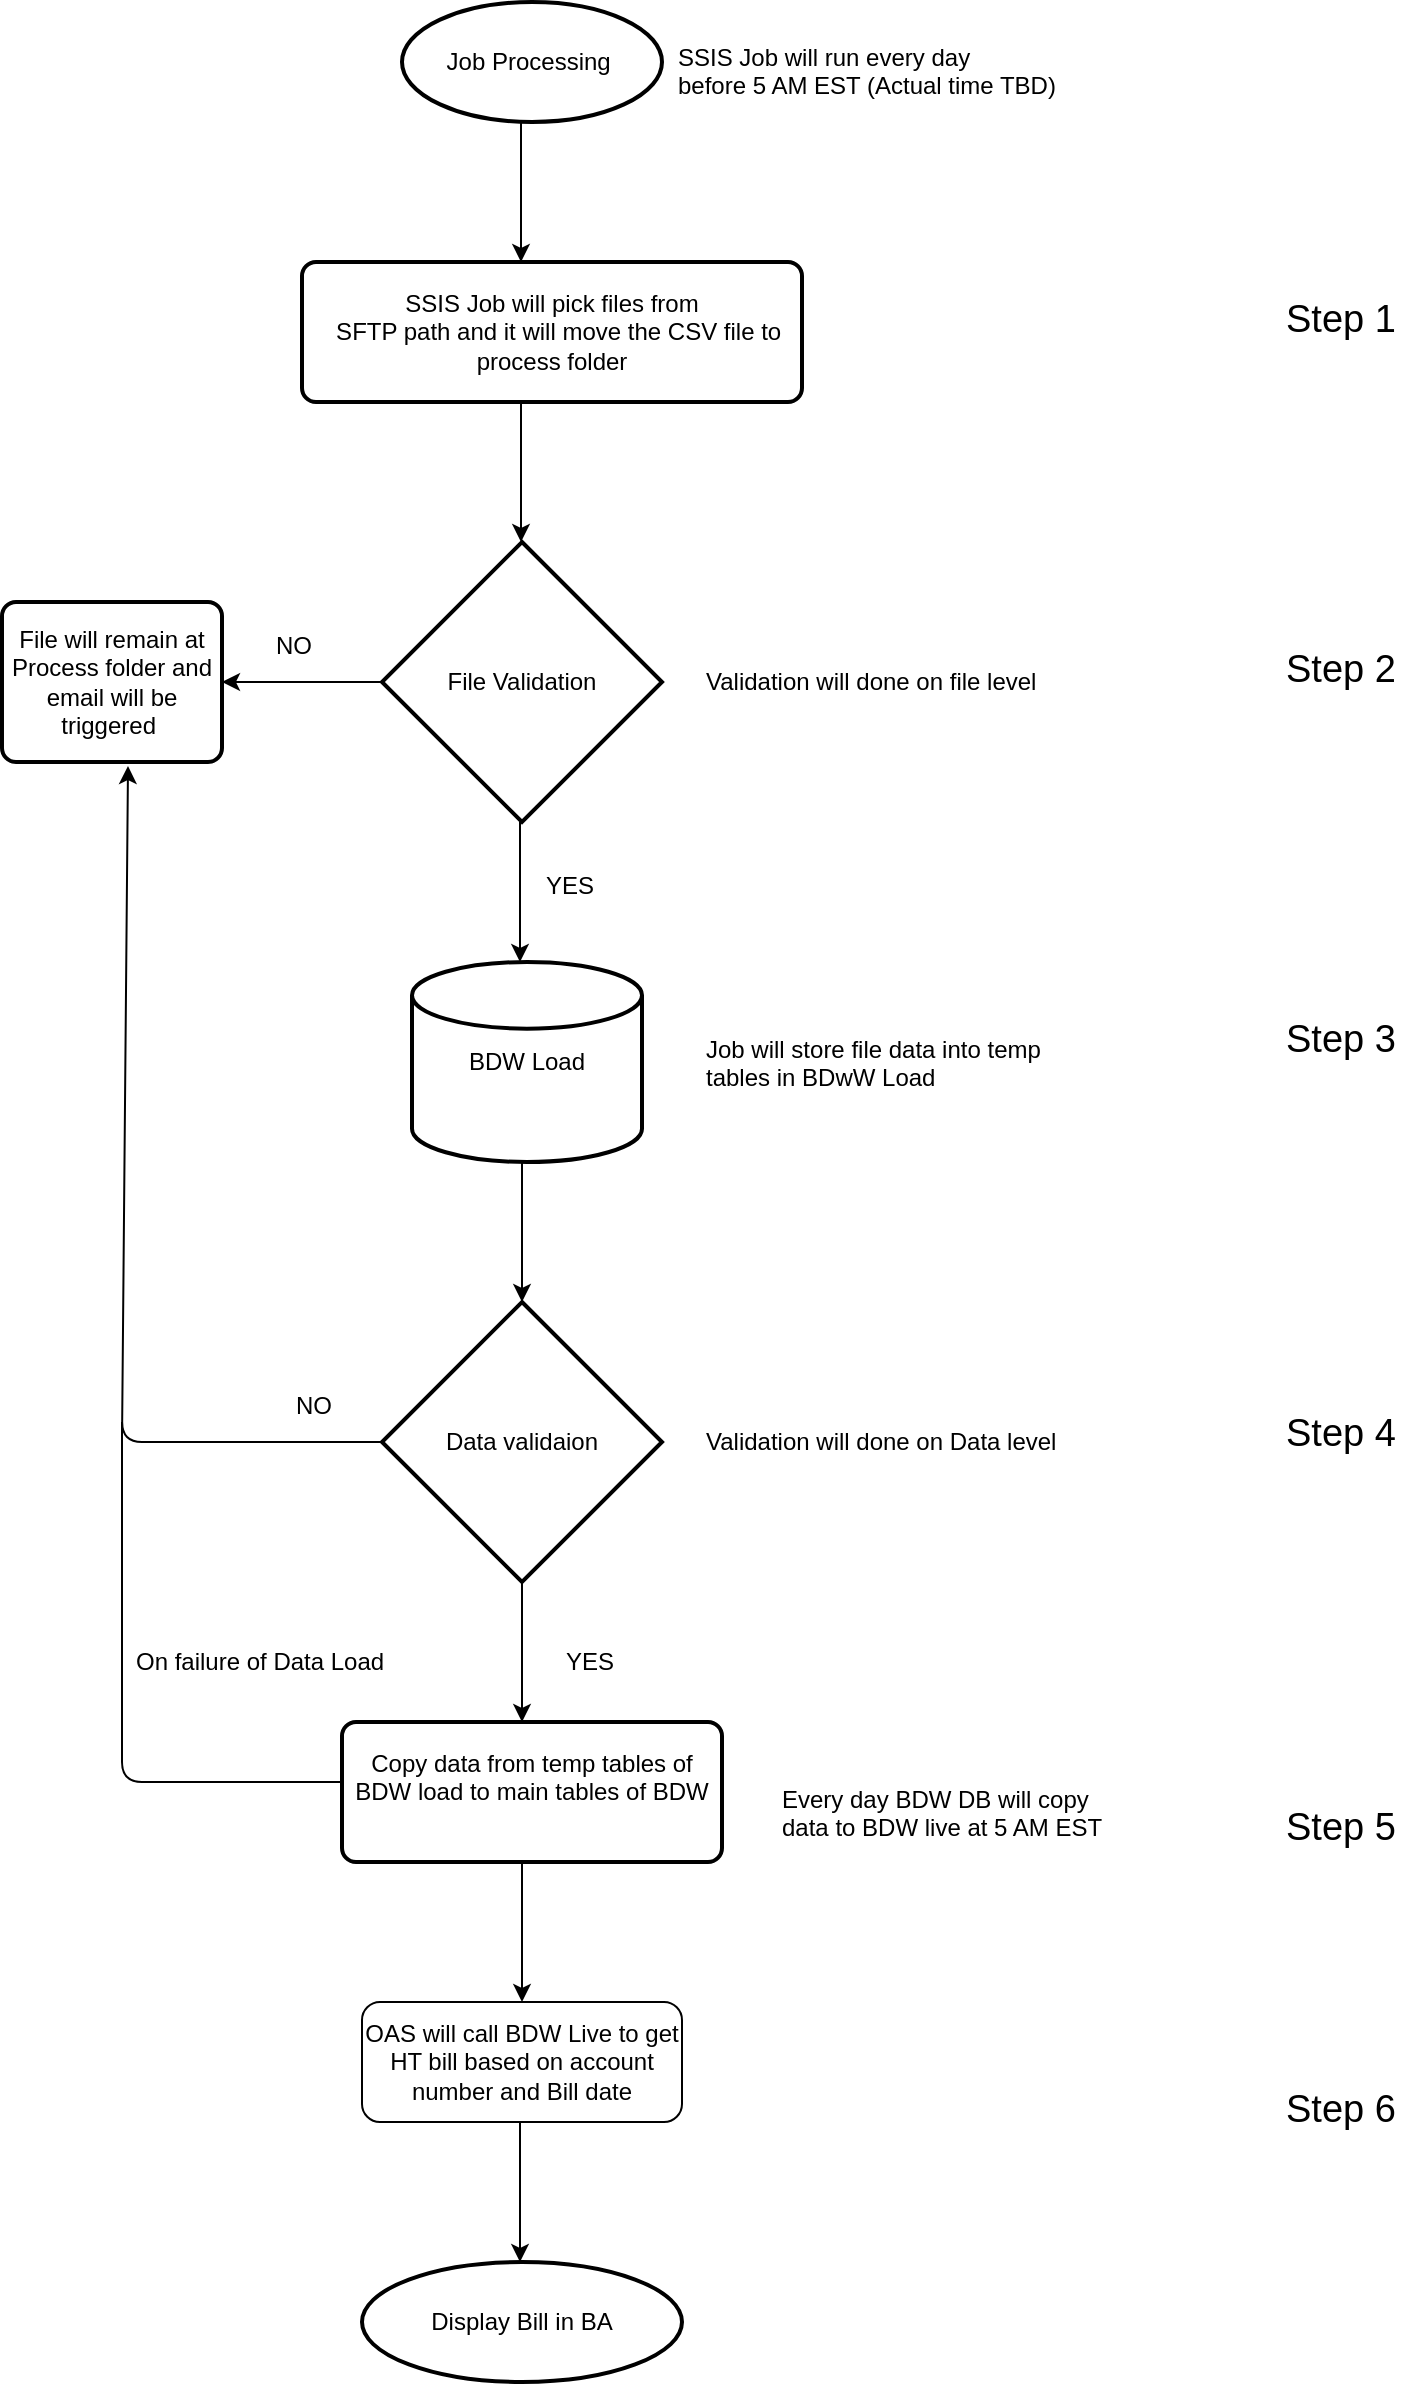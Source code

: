 <mxfile version="10.6.8" type="github"><diagram id="LqjftXRTHe4h_LCBI-lW" name="Page-1"><mxGraphModel dx="840" dy="484" grid="1" gridSize="10" guides="1" tooltips="1" connect="1" arrows="1" fold="1" page="1" pageScale="1" pageWidth="850" pageHeight="1100" math="0" shadow="0"><root><mxCell id="0"/><mxCell id="1" parent="0"/><mxCell id="XbA_hSz7WXMr5apq6XMx-1" value="Job Processing&amp;nbsp;" style="strokeWidth=2;html=1;shape=mxgraph.flowchart.start_1;whiteSpace=wrap;" vertex="1" parent="1"><mxGeometry x="240" y="40" width="130" height="60" as="geometry"/></mxCell><mxCell id="XbA_hSz7WXMr5apq6XMx-2" value="SSIS Job will run every day &lt;br&gt;before 5 AM EST (Actual time TBD)" style="text;html=1;resizable=0;points=[];autosize=1;align=left;verticalAlign=top;spacingTop=-4;" vertex="1" parent="1"><mxGeometry x="376" y="58" width="210" height="30" as="geometry"/></mxCell><mxCell id="XbA_hSz7WXMr5apq6XMx-3" value="" style="endArrow=classic;html=1;" edge="1" parent="1"><mxGeometry width="50" height="50" relative="1" as="geometry"><mxPoint x="299.5" y="100" as="sourcePoint"/><mxPoint x="299.5" y="170" as="targetPoint"/></mxGeometry></mxCell><mxCell id="XbA_hSz7WXMr5apq6XMx-4" value="SSIS Job will pick files from &lt;br&gt;&amp;nbsp; SFTP path and it will move the CSV file to process folder" style="rounded=1;whiteSpace=wrap;html=1;absoluteArcSize=1;arcSize=14;strokeWidth=2;" vertex="1" parent="1"><mxGeometry x="190" y="170" width="250" height="70" as="geometry"/></mxCell><mxCell id="XbA_hSz7WXMr5apq6XMx-5" value="" style="endArrow=classic;html=1;" edge="1" parent="1"><mxGeometry width="50" height="50" relative="1" as="geometry"><mxPoint x="299.5" y="240" as="sourcePoint"/><mxPoint x="299.5" y="310" as="targetPoint"/></mxGeometry></mxCell><mxCell id="XbA_hSz7WXMr5apq6XMx-6" value="File Validation" style="strokeWidth=2;html=1;shape=mxgraph.flowchart.decision;whiteSpace=wrap;" vertex="1" parent="1"><mxGeometry x="230" y="310" width="140" height="140" as="geometry"/></mxCell><mxCell id="XbA_hSz7WXMr5apq6XMx-7" value="" style="endArrow=classic;html=1;" edge="1" parent="1"><mxGeometry width="50" height="50" relative="1" as="geometry"><mxPoint x="299" y="450" as="sourcePoint"/><mxPoint x="299" y="520" as="targetPoint"/></mxGeometry></mxCell><mxCell id="XbA_hSz7WXMr5apq6XMx-8" value="YES" style="text;html=1;resizable=0;points=[];autosize=1;align=left;verticalAlign=top;spacingTop=-4;" vertex="1" parent="1"><mxGeometry x="310" y="472" width="40" height="20" as="geometry"/></mxCell><mxCell id="XbA_hSz7WXMr5apq6XMx-9" value="BDW Load" style="strokeWidth=2;html=1;shape=mxgraph.flowchart.database;whiteSpace=wrap;" vertex="1" parent="1"><mxGeometry x="245" y="520" width="115" height="100" as="geometry"/></mxCell><mxCell id="XbA_hSz7WXMr5apq6XMx-10" value="Validation will done on file level" style="text;html=1;resizable=0;points=[];autosize=1;align=left;verticalAlign=top;spacingTop=-4;" vertex="1" parent="1"><mxGeometry x="390" y="370" width="180" height="20" as="geometry"/></mxCell><mxCell id="XbA_hSz7WXMr5apq6XMx-11" value="" style="endArrow=classic;html=1;" edge="1" parent="1"><mxGeometry width="50" height="50" relative="1" as="geometry"><mxPoint x="230" y="380" as="sourcePoint"/><mxPoint x="150" y="380" as="targetPoint"/></mxGeometry></mxCell><mxCell id="XbA_hSz7WXMr5apq6XMx-12" value="NO" style="text;html=1;resizable=0;points=[];autosize=1;align=left;verticalAlign=top;spacingTop=-4;" vertex="1" parent="1"><mxGeometry x="175" y="352" width="30" height="20" as="geometry"/></mxCell><mxCell id="XbA_hSz7WXMr5apq6XMx-13" value="File will remain at Process folder and email will be triggered&amp;nbsp;" style="rounded=1;whiteSpace=wrap;html=1;absoluteArcSize=1;arcSize=14;strokeWidth=2;" vertex="1" parent="1"><mxGeometry x="40" y="340" width="110" height="80" as="geometry"/></mxCell><mxCell id="XbA_hSz7WXMr5apq6XMx-14" value="Job will store file data into temp &lt;br&gt;tables in BDwW Load" style="text;html=1;" vertex="1" parent="1"><mxGeometry x="390" y="550" width="310" height="30" as="geometry"/></mxCell><mxCell id="XbA_hSz7WXMr5apq6XMx-15" value="" style="endArrow=classic;html=1;" edge="1" parent="1"><mxGeometry width="50" height="50" relative="1" as="geometry"><mxPoint x="300" y="620" as="sourcePoint"/><mxPoint x="300" y="690" as="targetPoint"/></mxGeometry></mxCell><mxCell id="XbA_hSz7WXMr5apq6XMx-16" value="Data validaion" style="strokeWidth=2;html=1;shape=mxgraph.flowchart.decision;whiteSpace=wrap;" vertex="1" parent="1"><mxGeometry x="230" y="690" width="140" height="140" as="geometry"/></mxCell><mxCell id="XbA_hSz7WXMr5apq6XMx-17" value="" style="endArrow=classic;html=1;" edge="1" parent="1"><mxGeometry width="50" height="50" relative="1" as="geometry"><mxPoint x="300" y="830" as="sourcePoint"/><mxPoint x="300" y="900" as="targetPoint"/></mxGeometry></mxCell><mxCell id="XbA_hSz7WXMr5apq6XMx-18" value="Validation will done on Data level" style="text;html=1;resizable=0;points=[];autosize=1;align=left;verticalAlign=top;spacingTop=-4;" vertex="1" parent="1"><mxGeometry x="390" y="750" width="190" height="20" as="geometry"/></mxCell><mxCell id="XbA_hSz7WXMr5apq6XMx-19" value="" style="endArrow=classic;html=1;exitX=0;exitY=0.5;exitDx=0;exitDy=0;exitPerimeter=0;" edge="1" parent="1" source="XbA_hSz7WXMr5apq6XMx-16"><mxGeometry width="50" height="50" relative="1" as="geometry"><mxPoint x="95" y="760" as="sourcePoint"/><mxPoint x="103" y="422" as="targetPoint"/><Array as="points"><mxPoint x="100" y="760"/></Array></mxGeometry></mxCell><mxCell id="XbA_hSz7WXMr5apq6XMx-20" value="NO" style="text;html=1;resizable=0;points=[];autosize=1;align=left;verticalAlign=top;spacingTop=-4;" vertex="1" parent="1"><mxGeometry x="185" y="732" width="30" height="20" as="geometry"/></mxCell><mxCell id="XbA_hSz7WXMr5apq6XMx-21" value="YES" style="text;html=1;resizable=0;points=[];autosize=1;align=left;verticalAlign=top;spacingTop=-4;" vertex="1" parent="1"><mxGeometry x="320" y="860" width="40" height="20" as="geometry"/></mxCell><mxCell id="XbA_hSz7WXMr5apq6XMx-22" value="Copy data from temp tables of BDW load to main tables of BDW&lt;br&gt;&lt;br&gt;" style="rounded=1;whiteSpace=wrap;html=1;absoluteArcSize=1;arcSize=14;strokeWidth=2;" vertex="1" parent="1"><mxGeometry x="210" y="900" width="190" height="70" as="geometry"/></mxCell><mxCell id="XbA_hSz7WXMr5apq6XMx-23" value="" style="endArrow=none;html=1;entryX=0;entryY=0.429;entryDx=0;entryDy=0;entryPerimeter=0;" edge="1" parent="1" target="XbA_hSz7WXMr5apq6XMx-22"><mxGeometry width="50" height="50" relative="1" as="geometry"><mxPoint x="100" y="750" as="sourcePoint"/><mxPoint x="210" y="918" as="targetPoint"/><Array as="points"><mxPoint x="100" y="930"/></Array></mxGeometry></mxCell><mxCell id="XbA_hSz7WXMr5apq6XMx-24" value="On failure of Data Load" style="text;html=1;resizable=0;points=[];autosize=1;align=left;verticalAlign=top;spacingTop=-4;" vertex="1" parent="1"><mxGeometry x="105" y="860" width="140" height="20" as="geometry"/></mxCell><mxCell id="XbA_hSz7WXMr5apq6XMx-25" value="OAS will call BDW Live to get HT bill based on account number and Bill date" style="rounded=1;whiteSpace=wrap;html=1;" vertex="1" parent="1"><mxGeometry x="220" y="1040" width="160" height="60" as="geometry"/></mxCell><mxCell id="XbA_hSz7WXMr5apq6XMx-26" value="Display Bill in BA" style="strokeWidth=2;html=1;shape=mxgraph.flowchart.start_1;whiteSpace=wrap;" vertex="1" parent="1"><mxGeometry x="220" y="1170" width="160" height="60" as="geometry"/></mxCell><mxCell id="XbA_hSz7WXMr5apq6XMx-27" value="" style="endArrow=classic;html=1;" edge="1" parent="1"><mxGeometry width="50" height="50" relative="1" as="geometry"><mxPoint x="300" y="970" as="sourcePoint"/><mxPoint x="300" y="1040" as="targetPoint"/></mxGeometry></mxCell><mxCell id="XbA_hSz7WXMr5apq6XMx-28" value="Every day BDW DB will copy&lt;br&gt;data to BDW live at 5 AM EST" style="text;html=1;resizable=0;points=[];autosize=1;align=left;verticalAlign=top;spacingTop=-4;" vertex="1" parent="1"><mxGeometry x="428" y="929" width="180" height="30" as="geometry"/></mxCell><mxCell id="XbA_hSz7WXMr5apq6XMx-29" value="" style="endArrow=classic;html=1;" edge="1" parent="1"><mxGeometry width="50" height="50" relative="1" as="geometry"><mxPoint x="299" y="1100" as="sourcePoint"/><mxPoint x="299" y="1170" as="targetPoint"/></mxGeometry></mxCell><mxCell id="XbA_hSz7WXMr5apq6XMx-30" value="&lt;font style=&quot;font-size: 19px&quot;&gt;Step 1&lt;/font&gt;" style="text;html=1;resizable=0;points=[];autosize=1;align=left;verticalAlign=top;spacingTop=-4;" vertex="1" parent="1"><mxGeometry x="680" y="185" width="70" height="20" as="geometry"/></mxCell><mxCell id="XbA_hSz7WXMr5apq6XMx-31" value="&lt;font style=&quot;font-size: 19px&quot;&gt;Step 2&lt;/font&gt;" style="text;html=1;resizable=0;points=[];autosize=1;align=left;verticalAlign=top;spacingTop=-4;" vertex="1" parent="1"><mxGeometry x="680" y="360" width="70" height="20" as="geometry"/></mxCell><mxCell id="XbA_hSz7WXMr5apq6XMx-32" value="&lt;font style=&quot;font-size: 19px&quot;&gt;Step 3&lt;/font&gt;" style="text;html=1;resizable=0;points=[];autosize=1;align=left;verticalAlign=top;spacingTop=-4;" vertex="1" parent="1"><mxGeometry x="680" y="545" width="70" height="20" as="geometry"/></mxCell><mxCell id="XbA_hSz7WXMr5apq6XMx-33" value="&lt;font style=&quot;font-size: 19px&quot;&gt;Step 4&lt;/font&gt;" style="text;html=1;resizable=0;points=[];autosize=1;align=left;verticalAlign=top;spacingTop=-4;" vertex="1" parent="1"><mxGeometry x="680" y="742" width="70" height="20" as="geometry"/></mxCell><mxCell id="XbA_hSz7WXMr5apq6XMx-34" value="&lt;font style=&quot;font-size: 19px&quot;&gt;Step 5&lt;/font&gt;" style="text;html=1;resizable=0;points=[];autosize=1;align=left;verticalAlign=top;spacingTop=-4;" vertex="1" parent="1"><mxGeometry x="680" y="939" width="70" height="20" as="geometry"/></mxCell><mxCell id="XbA_hSz7WXMr5apq6XMx-35" value="&lt;font style=&quot;font-size: 19px&quot;&gt;Step 6&lt;/font&gt;" style="text;html=1;resizable=0;points=[];autosize=1;align=left;verticalAlign=top;spacingTop=-4;" vertex="1" parent="1"><mxGeometry x="680" y="1080" width="70" height="20" as="geometry"/></mxCell></root></mxGraphModel></diagram></mxfile>